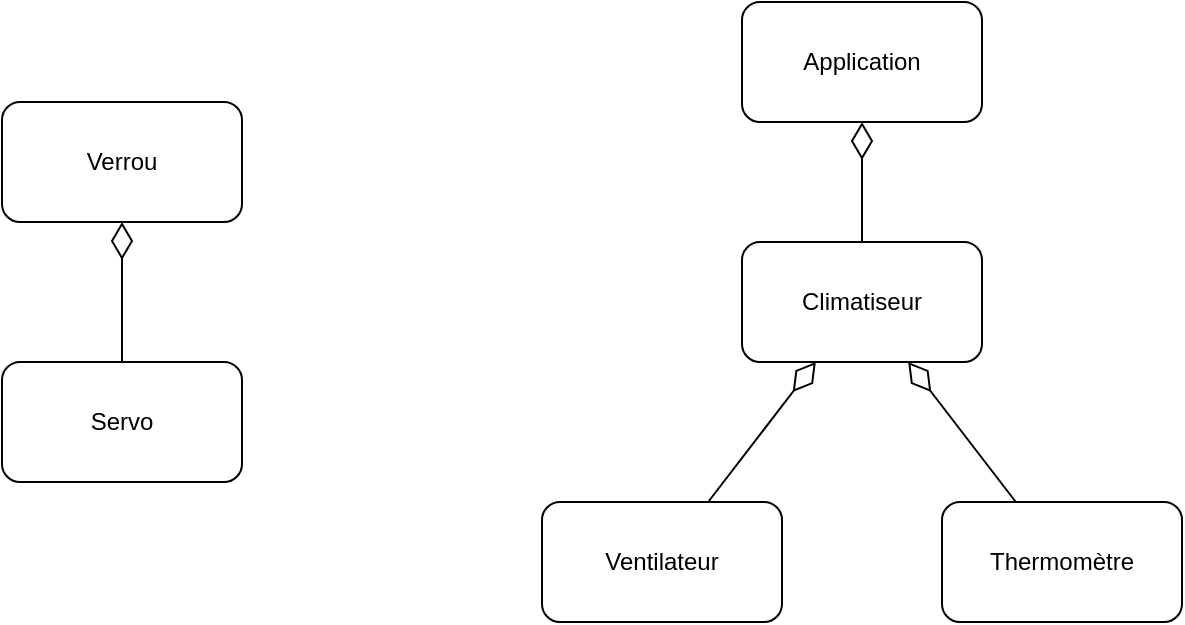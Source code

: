 <mxfile version="23.1.5" type="device">
  <diagram name="Page-1" id="tzCSZiHVRtSw4yeuPrMs">
    <mxGraphModel dx="1434" dy="836" grid="1" gridSize="10" guides="1" tooltips="1" connect="1" arrows="1" fold="1" page="1" pageScale="1" pageWidth="850" pageHeight="1100" math="0" shadow="0">
      <root>
        <mxCell id="0" />
        <mxCell id="1" parent="0" />
        <mxCell id="fFH_x_rVt4UgBZWIn4kD-2" value="Servo" style="rounded=1;whiteSpace=wrap;html=1;" vertex="1" parent="1">
          <mxGeometry x="100" y="410" width="120" height="60" as="geometry" />
        </mxCell>
        <mxCell id="fFH_x_rVt4UgBZWIn4kD-3" value="Verrou" style="rounded=1;whiteSpace=wrap;html=1;" vertex="1" parent="1">
          <mxGeometry x="100" y="280" width="120" height="60" as="geometry" />
        </mxCell>
        <mxCell id="fFH_x_rVt4UgBZWIn4kD-7" value="" style="rounded=0;orthogonalLoop=1;jettySize=auto;html=1;endArrow=none;endFill=0;startArrow=diamondThin;startFill=0;endSize=6;sourcePerimeterSpacing=0;startSize=16;" edge="1" parent="1" source="fFH_x_rVt4UgBZWIn4kD-5" target="fFH_x_rVt4UgBZWIn4kD-6">
          <mxGeometry relative="1" as="geometry" />
        </mxCell>
        <mxCell id="fFH_x_rVt4UgBZWIn4kD-5" value="Climatiseur" style="rounded=1;whiteSpace=wrap;html=1;" vertex="1" parent="1">
          <mxGeometry x="470" y="350" width="120" height="60" as="geometry" />
        </mxCell>
        <mxCell id="fFH_x_rVt4UgBZWIn4kD-6" value="Ventilateur" style="rounded=1;whiteSpace=wrap;html=1;" vertex="1" parent="1">
          <mxGeometry x="370" y="480" width="120" height="60" as="geometry" />
        </mxCell>
        <mxCell id="fFH_x_rVt4UgBZWIn4kD-8" value="" style="rounded=0;orthogonalLoop=1;jettySize=auto;html=1;endArrow=none;endFill=0;startArrow=diamondThin;startFill=0;endSize=6;sourcePerimeterSpacing=0;startSize=16;" edge="1" parent="1" source="fFH_x_rVt4UgBZWIn4kD-3" target="fFH_x_rVt4UgBZWIn4kD-2">
          <mxGeometry relative="1" as="geometry">
            <mxPoint x="487" y="350" as="sourcePoint" />
            <mxPoint x="433" y="420" as="targetPoint" />
          </mxGeometry>
        </mxCell>
        <mxCell id="fFH_x_rVt4UgBZWIn4kD-9" value="" style="rounded=0;orthogonalLoop=1;jettySize=auto;html=1;endArrow=none;endFill=0;startArrow=diamondThin;startFill=0;endSize=6;sourcePerimeterSpacing=0;startSize=16;" edge="1" parent="1" source="fFH_x_rVt4UgBZWIn4kD-5" target="fFH_x_rVt4UgBZWIn4kD-10">
          <mxGeometry relative="1" as="geometry">
            <mxPoint x="517" y="420" as="sourcePoint" />
            <mxPoint x="463" y="490" as="targetPoint" />
          </mxGeometry>
        </mxCell>
        <mxCell id="fFH_x_rVt4UgBZWIn4kD-10" value="Thermomètre" style="rounded=1;whiteSpace=wrap;html=1;" vertex="1" parent="1">
          <mxGeometry x="570" y="480" width="120" height="60" as="geometry" />
        </mxCell>
        <mxCell id="fFH_x_rVt4UgBZWIn4kD-11" value="Application" style="rounded=1;whiteSpace=wrap;html=1;" vertex="1" parent="1">
          <mxGeometry x="470" y="230" width="120" height="60" as="geometry" />
        </mxCell>
        <mxCell id="fFH_x_rVt4UgBZWIn4kD-12" value="" style="rounded=0;orthogonalLoop=1;jettySize=auto;html=1;endArrow=none;endFill=0;startArrow=diamondThin;startFill=0;endSize=6;sourcePerimeterSpacing=0;startSize=16;" edge="1" parent="1" source="fFH_x_rVt4UgBZWIn4kD-11" target="fFH_x_rVt4UgBZWIn4kD-5">
          <mxGeometry relative="1" as="geometry">
            <mxPoint x="517" y="420" as="sourcePoint" />
            <mxPoint x="463" y="490" as="targetPoint" />
          </mxGeometry>
        </mxCell>
      </root>
    </mxGraphModel>
  </diagram>
</mxfile>
